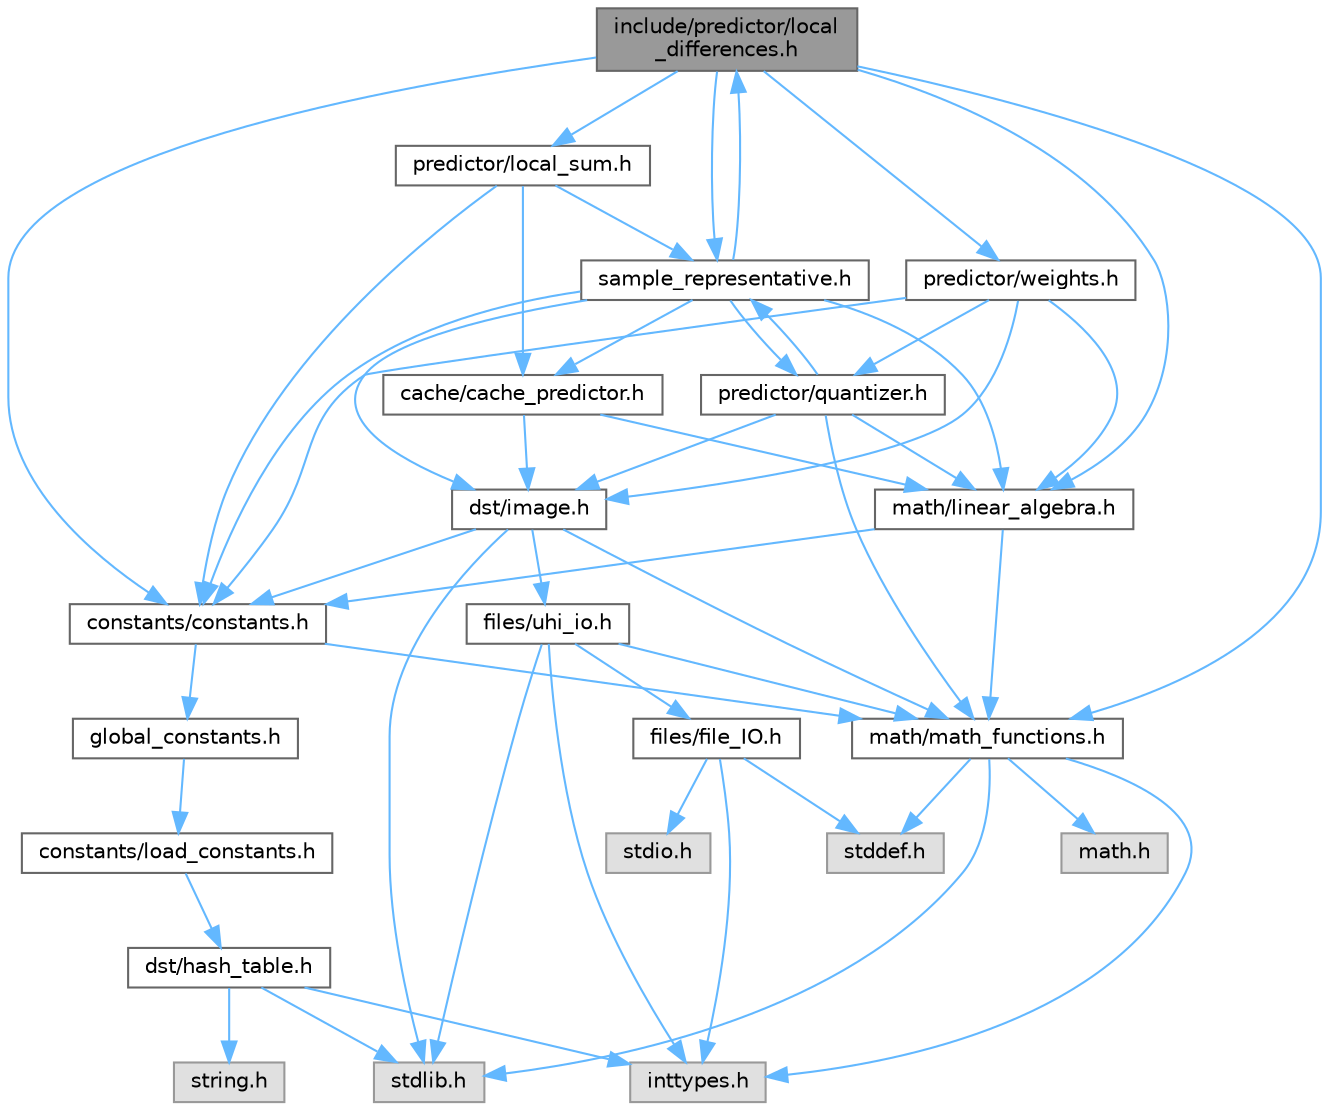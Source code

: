 digraph "include/predictor/local_differences.h"
{
 // LATEX_PDF_SIZE
  bgcolor="transparent";
  edge [fontname=Helvetica,fontsize=10,labelfontname=Helvetica,labelfontsize=10];
  node [fontname=Helvetica,fontsize=10,shape=box,height=0.2,width=0.4];
  Node1 [id="Node000001",label="include/predictor/local\l_differences.h",height=0.2,width=0.4,color="gray40", fillcolor="grey60", style="filled", fontcolor="black",tooltip=" "];
  Node1 -> Node2 [id="edge99_Node000001_Node000002",color="steelblue1",style="solid",tooltip=" "];
  Node2 [id="Node000002",label="constants/constants.h",height=0.2,width=0.4,color="grey40", fillcolor="white", style="filled",URL="$d9/db6/a00146.html",tooltip=" "];
  Node2 -> Node3 [id="edge100_Node000002_Node000003",color="steelblue1",style="solid",tooltip=" "];
  Node3 [id="Node000003",label="math/math_functions.h",height=0.2,width=0.4,color="grey40", fillcolor="white", style="filled",URL="$d7/d9a/a00152.html",tooltip=" "];
  Node3 -> Node4 [id="edge101_Node000003_Node000004",color="steelblue1",style="solid",tooltip=" "];
  Node4 [id="Node000004",label="stdlib.h",height=0.2,width=0.4,color="grey60", fillcolor="#E0E0E0", style="filled",tooltip=" "];
  Node3 -> Node5 [id="edge102_Node000003_Node000005",color="steelblue1",style="solid",tooltip=" "];
  Node5 [id="Node000005",label="math.h",height=0.2,width=0.4,color="grey60", fillcolor="#E0E0E0", style="filled",tooltip=" "];
  Node3 -> Node6 [id="edge103_Node000003_Node000006",color="steelblue1",style="solid",tooltip=" "];
  Node6 [id="Node000006",label="inttypes.h",height=0.2,width=0.4,color="grey60", fillcolor="#E0E0E0", style="filled",tooltip=" "];
  Node3 -> Node7 [id="edge104_Node000003_Node000007",color="steelblue1",style="solid",tooltip=" "];
  Node7 [id="Node000007",label="stddef.h",height=0.2,width=0.4,color="grey60", fillcolor="#E0E0E0", style="filled",tooltip=" "];
  Node2 -> Node8 [id="edge105_Node000002_Node000008",color="steelblue1",style="solid",tooltip=" "];
  Node8 [id="Node000008",label="global_constants.h",height=0.2,width=0.4,color="grey40", fillcolor="white", style="filled",URL="$d2/df5/a00137.html",tooltip=" "];
  Node8 -> Node9 [id="edge106_Node000008_Node000009",color="steelblue1",style="solid",tooltip=" "];
  Node9 [id="Node000009",label="constants/load_constants.h",height=0.2,width=0.4,color="grey40", fillcolor="white", style="filled",URL="$d7/dce/a00143.html",tooltip=" "];
  Node9 -> Node10 [id="edge107_Node000009_Node000010",color="steelblue1",style="solid",tooltip=" "];
  Node10 [id="Node000010",label="dst/hash_table.h",height=0.2,width=0.4,color="grey40", fillcolor="white", style="filled",URL="$df/d6a/a00119.html",tooltip=" "];
  Node10 -> Node4 [id="edge108_Node000010_Node000004",color="steelblue1",style="solid",tooltip=" "];
  Node10 -> Node6 [id="edge109_Node000010_Node000006",color="steelblue1",style="solid",tooltip=" "];
  Node10 -> Node11 [id="edge110_Node000010_Node000011",color="steelblue1",style="solid",tooltip=" "];
  Node11 [id="Node000011",label="string.h",height=0.2,width=0.4,color="grey60", fillcolor="#E0E0E0", style="filled",tooltip=" "];
  Node1 -> Node12 [id="edge111_Node000001_Node000012",color="steelblue1",style="solid",tooltip=" "];
  Node12 [id="Node000012",label="math/linear_algebra.h",height=0.2,width=0.4,color="grey40", fillcolor="white", style="filled",URL="$da/d1e/a00149.html",tooltip=" "];
  Node12 -> Node2 [id="edge112_Node000012_Node000002",color="steelblue1",style="solid",tooltip=" "];
  Node12 -> Node3 [id="edge113_Node000012_Node000003",color="steelblue1",style="solid",tooltip=" "];
  Node1 -> Node3 [id="edge114_Node000001_Node000003",color="steelblue1",style="solid",tooltip=" "];
  Node1 -> Node13 [id="edge115_Node000001_Node000013",color="steelblue1",style="solid",tooltip=" "];
  Node13 [id="Node000013",label="predictor/local_sum.h",height=0.2,width=0.4,color="grey40", fillcolor="white", style="filled",URL="$df/d98/a00107.html",tooltip=" "];
  Node13 -> Node2 [id="edge116_Node000013_Node000002",color="steelblue1",style="solid",tooltip=" "];
  Node13 -> Node14 [id="edge117_Node000013_Node000014",color="steelblue1",style="solid",tooltip=" "];
  Node14 [id="Node000014",label="sample_representative.h",height=0.2,width=0.4,color="grey40", fillcolor="white", style="filled",URL="$d1/dc1/a00092.html",tooltip=" "];
  Node14 -> Node15 [id="edge118_Node000014_Node000015",color="steelblue1",style="solid",tooltip=" "];
  Node15 [id="Node000015",label="dst/image.h",height=0.2,width=0.4,color="grey40", fillcolor="white", style="filled",URL="$d3/d00/a00113.html",tooltip=" "];
  Node15 -> Node3 [id="edge119_Node000015_Node000003",color="steelblue1",style="solid",tooltip=" "];
  Node15 -> Node2 [id="edge120_Node000015_Node000002",color="steelblue1",style="solid",tooltip=" "];
  Node15 -> Node4 [id="edge121_Node000015_Node000004",color="steelblue1",style="solid",tooltip=" "];
  Node15 -> Node16 [id="edge122_Node000015_Node000016",color="steelblue1",style="solid",tooltip=" "];
  Node16 [id="Node000016",label="files/uhi_io.h",height=0.2,width=0.4,color="grey40", fillcolor="white", style="filled",URL="$d1/d88/a00128.html",tooltip=" "];
  Node16 -> Node6 [id="edge123_Node000016_Node000006",color="steelblue1",style="solid",tooltip=" "];
  Node16 -> Node4 [id="edge124_Node000016_Node000004",color="steelblue1",style="solid",tooltip=" "];
  Node16 -> Node17 [id="edge125_Node000016_Node000017",color="steelblue1",style="solid",tooltip=" "];
  Node17 [id="Node000017",label="files/file_IO.h",height=0.2,width=0.4,color="grey40", fillcolor="white", style="filled",URL="$df/dc8/a00122.html",tooltip=" "];
  Node17 -> Node6 [id="edge126_Node000017_Node000006",color="steelblue1",style="solid",tooltip=" "];
  Node17 -> Node7 [id="edge127_Node000017_Node000007",color="steelblue1",style="solid",tooltip=" "];
  Node17 -> Node18 [id="edge128_Node000017_Node000018",color="steelblue1",style="solid",tooltip=" "];
  Node18 [id="Node000018",label="stdio.h",height=0.2,width=0.4,color="grey60", fillcolor="#E0E0E0", style="filled",tooltip=" "];
  Node16 -> Node3 [id="edge129_Node000016_Node000003",color="steelblue1",style="solid",tooltip=" "];
  Node14 -> Node2 [id="edge130_Node000014_Node000002",color="steelblue1",style="solid",tooltip=" "];
  Node14 -> Node19 [id="edge131_Node000014_Node000019",color="steelblue1",style="solid",tooltip=" "];
  Node19 [id="Node000019",label="cache/cache_predictor.h",height=0.2,width=0.4,color="grey40", fillcolor="white", style="filled",URL="$db/db6/a00074.html",tooltip="Deprecated, Used as a buffer for debugging and temporary storage."];
  Node19 -> Node12 [id="edge132_Node000019_Node000012",color="steelblue1",style="solid",tooltip=" "];
  Node19 -> Node15 [id="edge133_Node000019_Node000015",color="steelblue1",style="solid",tooltip=" "];
  Node14 -> Node12 [id="edge134_Node000014_Node000012",color="steelblue1",style="solid",tooltip=" "];
  Node14 -> Node1 [id="edge135_Node000014_Node000001",color="steelblue1",style="solid",tooltip=" "];
  Node14 -> Node20 [id="edge136_Node000014_Node000020",color="steelblue1",style="solid",tooltip=" "];
  Node20 [id="Node000020",label="predictor/quantizer.h",height=0.2,width=0.4,color="grey40", fillcolor="white", style="filled",URL="$d1/d44/a00098.html",tooltip=" "];
  Node20 -> Node15 [id="edge137_Node000020_Node000015",color="steelblue1",style="solid",tooltip=" "];
  Node20 -> Node3 [id="edge138_Node000020_Node000003",color="steelblue1",style="solid",tooltip=" "];
  Node20 -> Node12 [id="edge139_Node000020_Node000012",color="steelblue1",style="solid",tooltip=" "];
  Node20 -> Node14 [id="edge140_Node000020_Node000014",color="steelblue1",style="solid",tooltip=" "];
  Node13 -> Node19 [id="edge141_Node000013_Node000019",color="steelblue1",style="solid",tooltip=" "];
  Node1 -> Node14 [id="edge142_Node000001_Node000014",color="steelblue1",style="solid",tooltip=" "];
  Node1 -> Node21 [id="edge143_Node000001_Node000021",color="steelblue1",style="solid",tooltip=" "];
  Node21 [id="Node000021",label="predictor/weights.h",height=0.2,width=0.4,color="grey40", fillcolor="white", style="filled",URL="$d9/d77/a00095.html",tooltip=" "];
  Node21 -> Node2 [id="edge144_Node000021_Node000002",color="steelblue1",style="solid",tooltip=" "];
  Node21 -> Node15 [id="edge145_Node000021_Node000015",color="steelblue1",style="solid",tooltip=" "];
  Node21 -> Node12 [id="edge146_Node000021_Node000012",color="steelblue1",style="solid",tooltip=" "];
  Node21 -> Node20 [id="edge147_Node000021_Node000020",color="steelblue1",style="solid",tooltip=" "];
}
